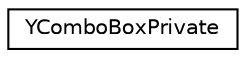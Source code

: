 digraph "Graphical Class Hierarchy"
{
 // LATEX_PDF_SIZE
  edge [fontname="Helvetica",fontsize="10",labelfontname="Helvetica",labelfontsize="10"];
  node [fontname="Helvetica",fontsize="10",shape=record];
  rankdir="LR";
  Node0 [label="YComboBoxPrivate",height=0.2,width=0.4,color="black", fillcolor="white", style="filled",URL="$structYComboBoxPrivate.html",tooltip=" "];
}
